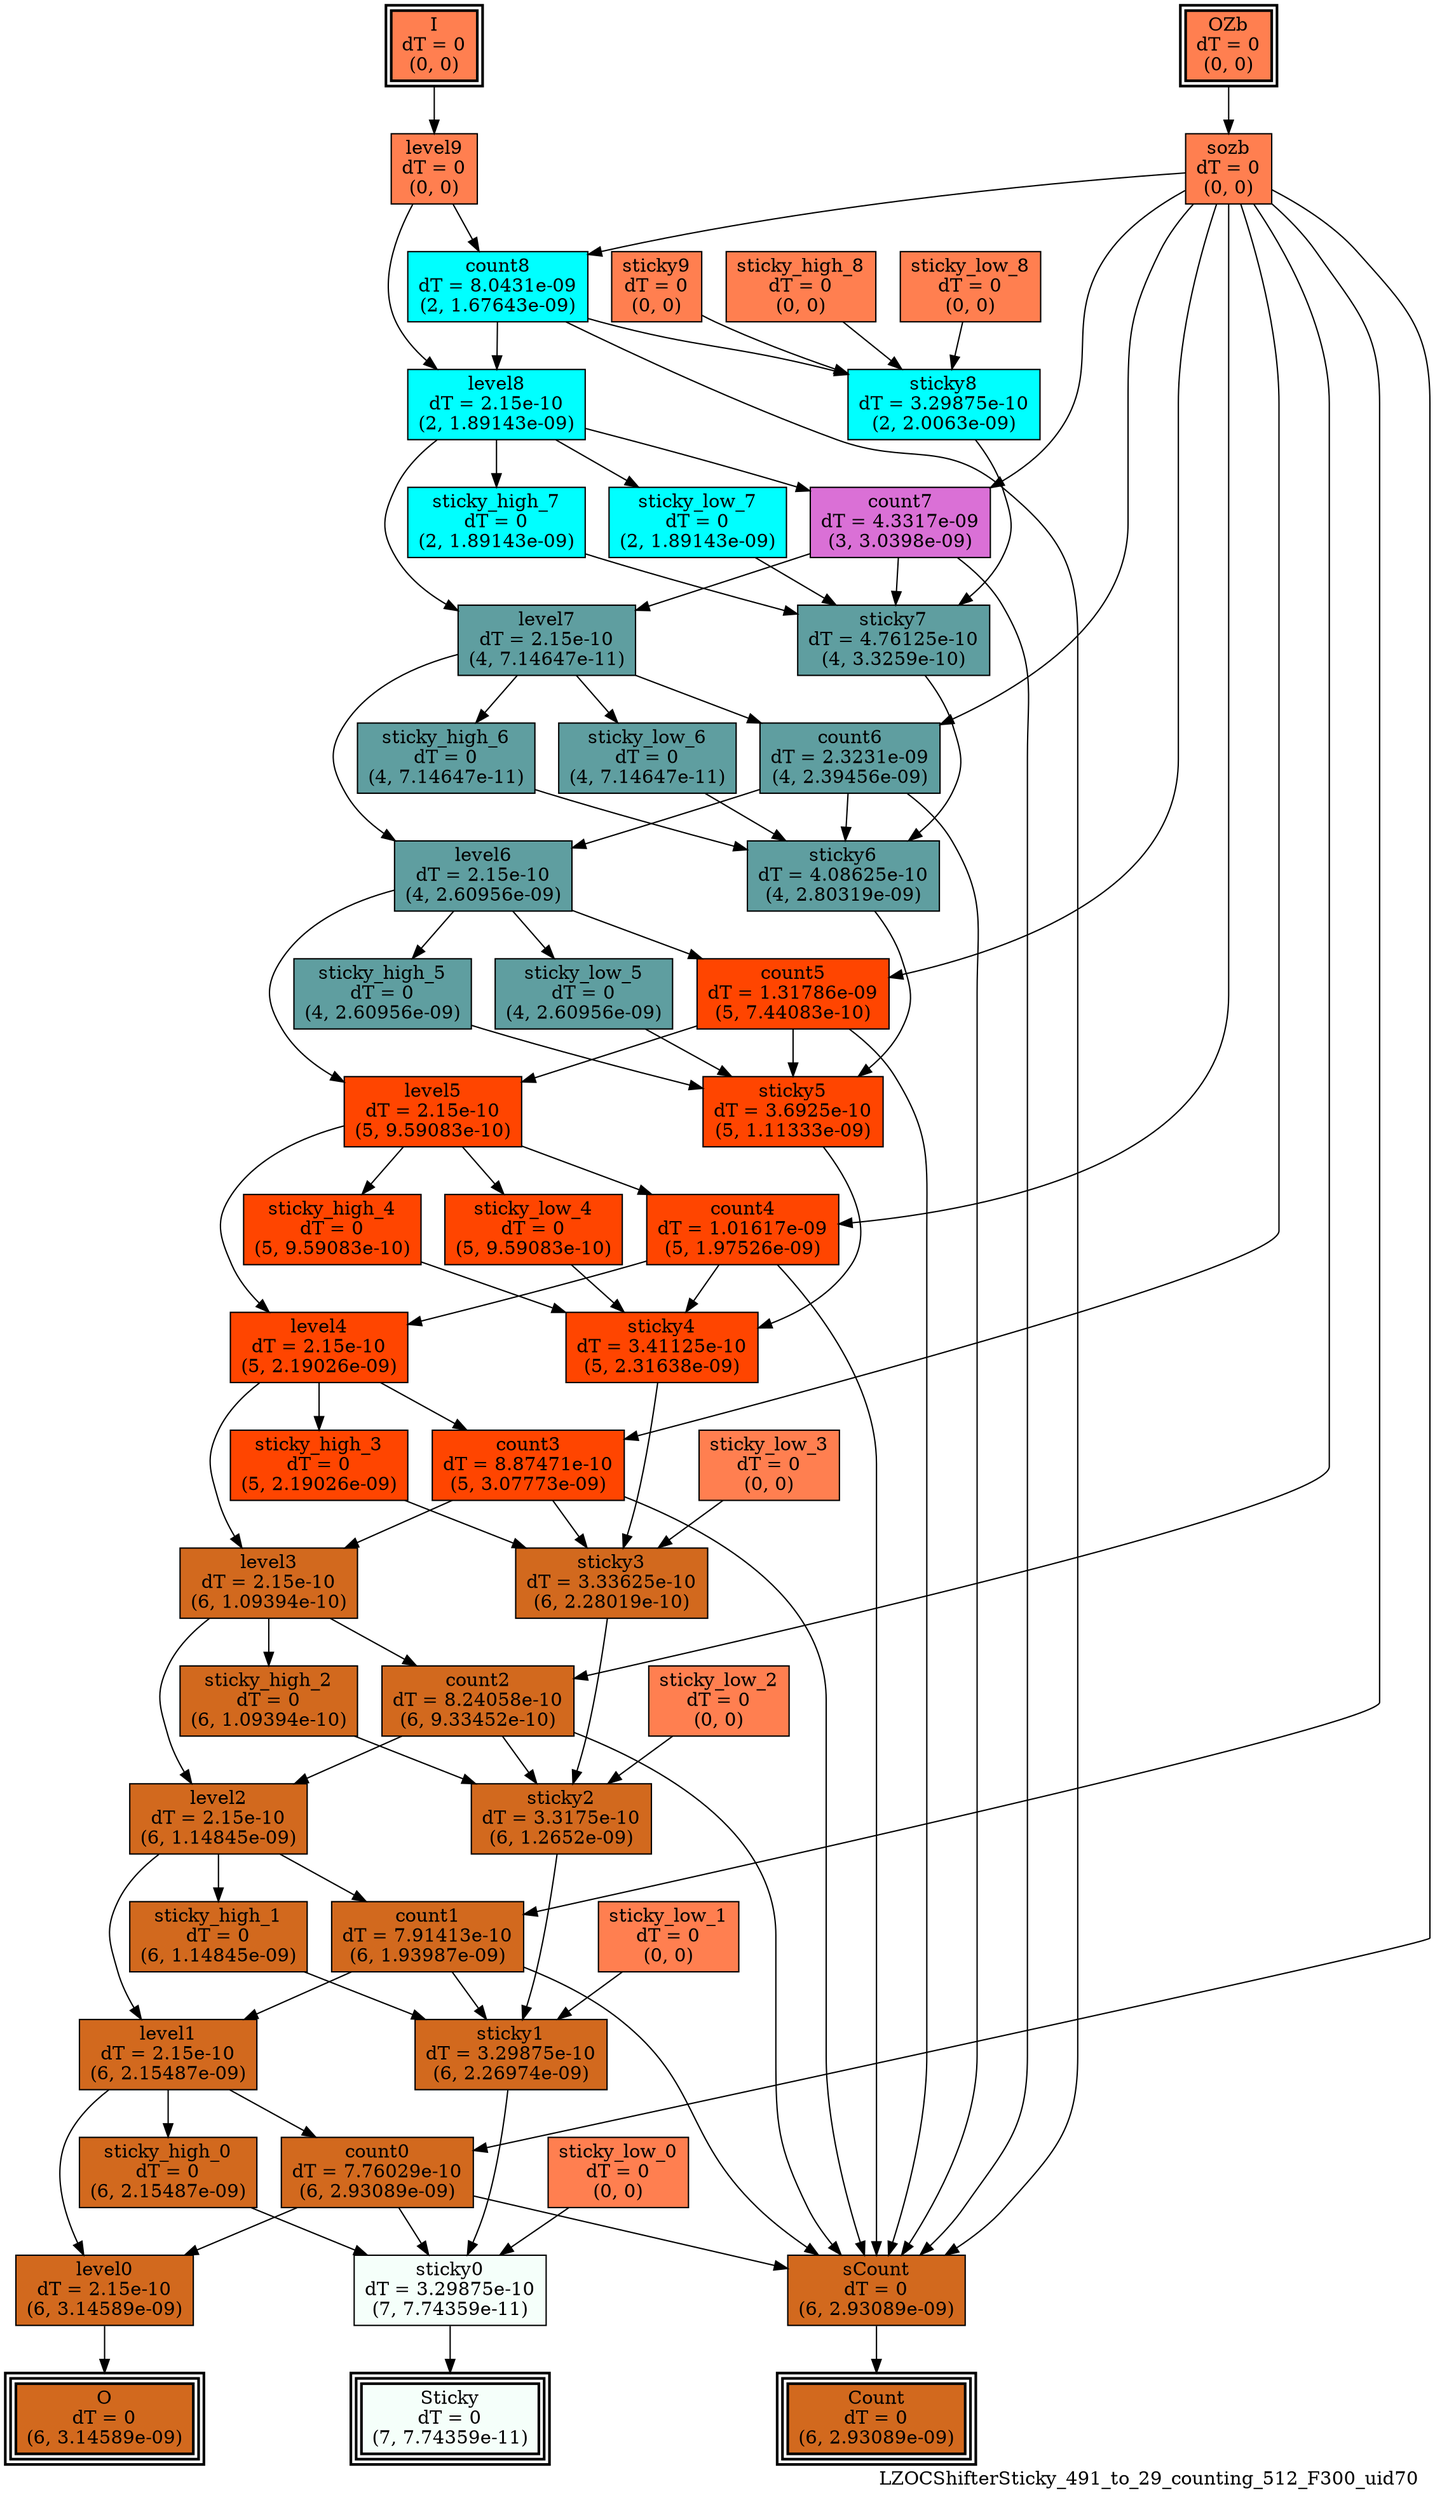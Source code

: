 digraph LZOCShifterSticky_491_to_29_counting_512_F300_uid70
{
	//graph drawing options
	label=LZOCShifterSticky_491_to_29_counting_512_F300_uid70;
	labelloc=bottom;
	labeljust=right;
	ratio=auto;
	nodesep=0.25;
	ranksep=0.5;

	//input/output signals of operator LZOCShifterSticky_491_to_29_counting_512_F300_uid70
	I__LZOCShifterSticky_491_to_29_counting_512_F300_uid70 [ label="I\ndT = 0\n(0, 0)", shape=box, color=black, style="bold, filled", fillcolor=coral, peripheries=2 ];
	OZb__LZOCShifterSticky_491_to_29_counting_512_F300_uid70 [ label="OZb\ndT = 0\n(0, 0)", shape=box, color=black, style="bold, filled", fillcolor=coral, peripheries=2 ];
	Count__LZOCShifterSticky_491_to_29_counting_512_F300_uid70 [ label="Count\ndT = 0\n(6, 2.93089e-09)", shape=box, color=black, style="bold, filled", fillcolor=chocolate, peripheries=3 ];
	O__LZOCShifterSticky_491_to_29_counting_512_F300_uid70 [ label="O\ndT = 0\n(6, 3.14589e-09)", shape=box, color=black, style="bold, filled", fillcolor=chocolate, peripheries=3 ];
	Sticky__LZOCShifterSticky_491_to_29_counting_512_F300_uid70 [ label="Sticky\ndT = 0\n(7, 7.74359e-11)", shape=box, color=black, style="bold, filled", fillcolor=mintcream, peripheries=3 ];
	{rank=same I__LZOCShifterSticky_491_to_29_counting_512_F300_uid70, OZb__LZOCShifterSticky_491_to_29_counting_512_F300_uid70};
	{rank=same Count__LZOCShifterSticky_491_to_29_counting_512_F300_uid70, O__LZOCShifterSticky_491_to_29_counting_512_F300_uid70, Sticky__LZOCShifterSticky_491_to_29_counting_512_F300_uid70};
	//internal signals of operator LZOCShifterSticky_491_to_29_counting_512_F300_uid70
	level9__LZOCShifterSticky_491_to_29_counting_512_F300_uid70 [ label="level9\ndT = 0\n(0, 0)", shape=box, color=black, style=filled, fillcolor=coral, peripheries=1 ];
	sozb__LZOCShifterSticky_491_to_29_counting_512_F300_uid70 [ label="sozb\ndT = 0\n(0, 0)", shape=box, color=black, style=filled, fillcolor=coral, peripheries=1 ];
	sticky9__LZOCShifterSticky_491_to_29_counting_512_F300_uid70 [ label="sticky9\ndT = 0\n(0, 0)", shape=box, color=black, style=filled, fillcolor=coral, peripheries=1 ];
	count8__LZOCShifterSticky_491_to_29_counting_512_F300_uid70 [ label="count8\ndT = 8.0431e-09\n(2, 1.67643e-09)", shape=box, color=black, style=filled, fillcolor=cyan, peripheries=1 ];
	level8__LZOCShifterSticky_491_to_29_counting_512_F300_uid70 [ label="level8\ndT = 2.15e-10\n(2, 1.89143e-09)", shape=box, color=black, style=filled, fillcolor=cyan, peripheries=1 ];
	sticky_high_8__LZOCShifterSticky_491_to_29_counting_512_F300_uid70 [ label="sticky_high_8\ndT = 0\n(0, 0)", shape=box, color=black, style=filled, fillcolor=coral, peripheries=1 ];
	sticky_low_8__LZOCShifterSticky_491_to_29_counting_512_F300_uid70 [ label="sticky_low_8\ndT = 0\n(0, 0)", shape=box, color=black, style=filled, fillcolor=coral, peripheries=1 ];
	sticky8__LZOCShifterSticky_491_to_29_counting_512_F300_uid70 [ label="sticky8\ndT = 3.29875e-10\n(2, 2.0063e-09)", shape=box, color=black, style=filled, fillcolor=cyan, peripheries=1 ];
	count7__LZOCShifterSticky_491_to_29_counting_512_F300_uid70 [ label="count7\ndT = 4.3317e-09\n(3, 3.0398e-09)", shape=box, color=black, style=filled, fillcolor=orchid, peripheries=1 ];
	level7__LZOCShifterSticky_491_to_29_counting_512_F300_uid70 [ label="level7\ndT = 2.15e-10\n(4, 7.14647e-11)", shape=box, color=black, style=filled, fillcolor=cadetblue, peripheries=1 ];
	sticky_high_7__LZOCShifterSticky_491_to_29_counting_512_F300_uid70 [ label="sticky_high_7\ndT = 0\n(2, 1.89143e-09)", shape=box, color=black, style=filled, fillcolor=cyan, peripheries=1 ];
	sticky_low_7__LZOCShifterSticky_491_to_29_counting_512_F300_uid70 [ label="sticky_low_7\ndT = 0\n(2, 1.89143e-09)", shape=box, color=black, style=filled, fillcolor=cyan, peripheries=1 ];
	sticky7__LZOCShifterSticky_491_to_29_counting_512_F300_uid70 [ label="sticky7\ndT = 4.76125e-10\n(4, 3.3259e-10)", shape=box, color=black, style=filled, fillcolor=cadetblue, peripheries=1 ];
	count6__LZOCShifterSticky_491_to_29_counting_512_F300_uid70 [ label="count6\ndT = 2.3231e-09\n(4, 2.39456e-09)", shape=box, color=black, style=filled, fillcolor=cadetblue, peripheries=1 ];
	level6__LZOCShifterSticky_491_to_29_counting_512_F300_uid70 [ label="level6\ndT = 2.15e-10\n(4, 2.60956e-09)", shape=box, color=black, style=filled, fillcolor=cadetblue, peripheries=1 ];
	sticky_high_6__LZOCShifterSticky_491_to_29_counting_512_F300_uid70 [ label="sticky_high_6\ndT = 0\n(4, 7.14647e-11)", shape=box, color=black, style=filled, fillcolor=cadetblue, peripheries=1 ];
	sticky_low_6__LZOCShifterSticky_491_to_29_counting_512_F300_uid70 [ label="sticky_low_6\ndT = 0\n(4, 7.14647e-11)", shape=box, color=black, style=filled, fillcolor=cadetblue, peripheries=1 ];
	sticky6__LZOCShifterSticky_491_to_29_counting_512_F300_uid70 [ label="sticky6\ndT = 4.08625e-10\n(4, 2.80319e-09)", shape=box, color=black, style=filled, fillcolor=cadetblue, peripheries=1 ];
	count5__LZOCShifterSticky_491_to_29_counting_512_F300_uid70 [ label="count5\ndT = 1.31786e-09\n(5, 7.44083e-10)", shape=box, color=black, style=filled, fillcolor=orangered, peripheries=1 ];
	level5__LZOCShifterSticky_491_to_29_counting_512_F300_uid70 [ label="level5\ndT = 2.15e-10\n(5, 9.59083e-10)", shape=box, color=black, style=filled, fillcolor=orangered, peripheries=1 ];
	sticky_high_5__LZOCShifterSticky_491_to_29_counting_512_F300_uid70 [ label="sticky_high_5\ndT = 0\n(4, 2.60956e-09)", shape=box, color=black, style=filled, fillcolor=cadetblue, peripheries=1 ];
	sticky_low_5__LZOCShifterSticky_491_to_29_counting_512_F300_uid70 [ label="sticky_low_5\ndT = 0\n(4, 2.60956e-09)", shape=box, color=black, style=filled, fillcolor=cadetblue, peripheries=1 ];
	sticky5__LZOCShifterSticky_491_to_29_counting_512_F300_uid70 [ label="sticky5\ndT = 3.6925e-10\n(5, 1.11333e-09)", shape=box, color=black, style=filled, fillcolor=orangered, peripheries=1 ];
	count4__LZOCShifterSticky_491_to_29_counting_512_F300_uid70 [ label="count4\ndT = 1.01617e-09\n(5, 1.97526e-09)", shape=box, color=black, style=filled, fillcolor=orangered, peripheries=1 ];
	level4__LZOCShifterSticky_491_to_29_counting_512_F300_uid70 [ label="level4\ndT = 2.15e-10\n(5, 2.19026e-09)", shape=box, color=black, style=filled, fillcolor=orangered, peripheries=1 ];
	sticky_high_4__LZOCShifterSticky_491_to_29_counting_512_F300_uid70 [ label="sticky_high_4\ndT = 0\n(5, 9.59083e-10)", shape=box, color=black, style=filled, fillcolor=orangered, peripheries=1 ];
	sticky_low_4__LZOCShifterSticky_491_to_29_counting_512_F300_uid70 [ label="sticky_low_4\ndT = 0\n(5, 9.59083e-10)", shape=box, color=black, style=filled, fillcolor=orangered, peripheries=1 ];
	sticky4__LZOCShifterSticky_491_to_29_counting_512_F300_uid70 [ label="sticky4\ndT = 3.41125e-10\n(5, 2.31638e-09)", shape=box, color=black, style=filled, fillcolor=orangered, peripheries=1 ];
	count3__LZOCShifterSticky_491_to_29_counting_512_F300_uid70 [ label="count3\ndT = 8.87471e-10\n(5, 3.07773e-09)", shape=box, color=black, style=filled, fillcolor=orangered, peripheries=1 ];
	level3__LZOCShifterSticky_491_to_29_counting_512_F300_uid70 [ label="level3\ndT = 2.15e-10\n(6, 1.09394e-10)", shape=box, color=black, style=filled, fillcolor=chocolate, peripheries=1 ];
	sticky_high_3__LZOCShifterSticky_491_to_29_counting_512_F300_uid70 [ label="sticky_high_3\ndT = 0\n(5, 2.19026e-09)", shape=box, color=black, style=filled, fillcolor=orangered, peripheries=1 ];
	sticky_low_3__LZOCShifterSticky_491_to_29_counting_512_F300_uid70 [ label="sticky_low_3\ndT = 0\n(0, 0)", shape=box, color=black, style=filled, fillcolor=coral, peripheries=1 ];
	sticky3__LZOCShifterSticky_491_to_29_counting_512_F300_uid70 [ label="sticky3\ndT = 3.33625e-10\n(6, 2.28019e-10)", shape=box, color=black, style=filled, fillcolor=chocolate, peripheries=1 ];
	count2__LZOCShifterSticky_491_to_29_counting_512_F300_uid70 [ label="count2\ndT = 8.24058e-10\n(6, 9.33452e-10)", shape=box, color=black, style=filled, fillcolor=chocolate, peripheries=1 ];
	level2__LZOCShifterSticky_491_to_29_counting_512_F300_uid70 [ label="level2\ndT = 2.15e-10\n(6, 1.14845e-09)", shape=box, color=black, style=filled, fillcolor=chocolate, peripheries=1 ];
	sticky_high_2__LZOCShifterSticky_491_to_29_counting_512_F300_uid70 [ label="sticky_high_2\ndT = 0\n(6, 1.09394e-10)", shape=box, color=black, style=filled, fillcolor=chocolate, peripheries=1 ];
	sticky_low_2__LZOCShifterSticky_491_to_29_counting_512_F300_uid70 [ label="sticky_low_2\ndT = 0\n(0, 0)", shape=box, color=black, style=filled, fillcolor=coral, peripheries=1 ];
	sticky2__LZOCShifterSticky_491_to_29_counting_512_F300_uid70 [ label="sticky2\ndT = 3.3175e-10\n(6, 1.2652e-09)", shape=box, color=black, style=filled, fillcolor=chocolate, peripheries=1 ];
	count1__LZOCShifterSticky_491_to_29_counting_512_F300_uid70 [ label="count1\ndT = 7.91413e-10\n(6, 1.93987e-09)", shape=box, color=black, style=filled, fillcolor=chocolate, peripheries=1 ];
	level1__LZOCShifterSticky_491_to_29_counting_512_F300_uid70 [ label="level1\ndT = 2.15e-10\n(6, 2.15487e-09)", shape=box, color=black, style=filled, fillcolor=chocolate, peripheries=1 ];
	sticky_high_1__LZOCShifterSticky_491_to_29_counting_512_F300_uid70 [ label="sticky_high_1\ndT = 0\n(6, 1.14845e-09)", shape=box, color=black, style=filled, fillcolor=chocolate, peripheries=1 ];
	sticky_low_1__LZOCShifterSticky_491_to_29_counting_512_F300_uid70 [ label="sticky_low_1\ndT = 0\n(0, 0)", shape=box, color=black, style=filled, fillcolor=coral, peripheries=1 ];
	sticky1__LZOCShifterSticky_491_to_29_counting_512_F300_uid70 [ label="sticky1\ndT = 3.29875e-10\n(6, 2.26974e-09)", shape=box, color=black, style=filled, fillcolor=chocolate, peripheries=1 ];
	count0__LZOCShifterSticky_491_to_29_counting_512_F300_uid70 [ label="count0\ndT = 7.76029e-10\n(6, 2.93089e-09)", shape=box, color=black, style=filled, fillcolor=chocolate, peripheries=1 ];
	level0__LZOCShifterSticky_491_to_29_counting_512_F300_uid70 [ label="level0\ndT = 2.15e-10\n(6, 3.14589e-09)", shape=box, color=black, style=filled, fillcolor=chocolate, peripheries=1 ];
	sticky_high_0__LZOCShifterSticky_491_to_29_counting_512_F300_uid70 [ label="sticky_high_0\ndT = 0\n(6, 2.15487e-09)", shape=box, color=black, style=filled, fillcolor=chocolate, peripheries=1 ];
	sticky_low_0__LZOCShifterSticky_491_to_29_counting_512_F300_uid70 [ label="sticky_low_0\ndT = 0\n(0, 0)", shape=box, color=black, style=filled, fillcolor=coral, peripheries=1 ];
	sticky0__LZOCShifterSticky_491_to_29_counting_512_F300_uid70 [ label="sticky0\ndT = 3.29875e-10\n(7, 7.74359e-11)", shape=box, color=black, style=filled, fillcolor=mintcream, peripheries=1 ];
	sCount__LZOCShifterSticky_491_to_29_counting_512_F300_uid70 [ label="sCount\ndT = 0\n(6, 2.93089e-09)", shape=box, color=black, style=filled, fillcolor=chocolate, peripheries=1 ];

	//subcomponents of operator LZOCShifterSticky_491_to_29_counting_512_F300_uid70

	//input and internal signal connections of operator LZOCShifterSticky_491_to_29_counting_512_F300_uid70
	I__LZOCShifterSticky_491_to_29_counting_512_F300_uid70 -> level9__LZOCShifterSticky_491_to_29_counting_512_F300_uid70 [ arrowhead=normal, arrowsize=1.0, arrowtail=normal, color=black, dir=forward  ];
	OZb__LZOCShifterSticky_491_to_29_counting_512_F300_uid70 -> sozb__LZOCShifterSticky_491_to_29_counting_512_F300_uid70 [ arrowhead=normal, arrowsize=1.0, arrowtail=normal, color=black, dir=forward  ];
	level9__LZOCShifterSticky_491_to_29_counting_512_F300_uid70 -> count8__LZOCShifterSticky_491_to_29_counting_512_F300_uid70 [ arrowhead=normal, arrowsize=1.0, arrowtail=normal, color=black, dir=forward  ];
	level9__LZOCShifterSticky_491_to_29_counting_512_F300_uid70 -> level8__LZOCShifterSticky_491_to_29_counting_512_F300_uid70 [ arrowhead=normal, arrowsize=1.0, arrowtail=normal, color=black, dir=forward  ];
	sozb__LZOCShifterSticky_491_to_29_counting_512_F300_uid70 -> count8__LZOCShifterSticky_491_to_29_counting_512_F300_uid70 [ arrowhead=normal, arrowsize=1.0, arrowtail=normal, color=black, dir=forward  ];
	sozb__LZOCShifterSticky_491_to_29_counting_512_F300_uid70 -> count7__LZOCShifterSticky_491_to_29_counting_512_F300_uid70 [ arrowhead=normal, arrowsize=1.0, arrowtail=normal, color=black, dir=forward  ];
	sozb__LZOCShifterSticky_491_to_29_counting_512_F300_uid70 -> count6__LZOCShifterSticky_491_to_29_counting_512_F300_uid70 [ arrowhead=normal, arrowsize=1.0, arrowtail=normal, color=black, dir=forward  ];
	sozb__LZOCShifterSticky_491_to_29_counting_512_F300_uid70 -> count5__LZOCShifterSticky_491_to_29_counting_512_F300_uid70 [ arrowhead=normal, arrowsize=1.0, arrowtail=normal, color=black, dir=forward  ];
	sozb__LZOCShifterSticky_491_to_29_counting_512_F300_uid70 -> count4__LZOCShifterSticky_491_to_29_counting_512_F300_uid70 [ arrowhead=normal, arrowsize=1.0, arrowtail=normal, color=black, dir=forward  ];
	sozb__LZOCShifterSticky_491_to_29_counting_512_F300_uid70 -> count3__LZOCShifterSticky_491_to_29_counting_512_F300_uid70 [ arrowhead=normal, arrowsize=1.0, arrowtail=normal, color=black, dir=forward  ];
	sozb__LZOCShifterSticky_491_to_29_counting_512_F300_uid70 -> count2__LZOCShifterSticky_491_to_29_counting_512_F300_uid70 [ arrowhead=normal, arrowsize=1.0, arrowtail=normal, color=black, dir=forward  ];
	sozb__LZOCShifterSticky_491_to_29_counting_512_F300_uid70 -> count1__LZOCShifterSticky_491_to_29_counting_512_F300_uid70 [ arrowhead=normal, arrowsize=1.0, arrowtail=normal, color=black, dir=forward  ];
	sozb__LZOCShifterSticky_491_to_29_counting_512_F300_uid70 -> count0__LZOCShifterSticky_491_to_29_counting_512_F300_uid70 [ arrowhead=normal, arrowsize=1.0, arrowtail=normal, color=black, dir=forward  ];
	sticky9__LZOCShifterSticky_491_to_29_counting_512_F300_uid70 -> sticky8__LZOCShifterSticky_491_to_29_counting_512_F300_uid70 [ arrowhead=normal, arrowsize=1.0, arrowtail=normal, color=black, dir=forward  ];
	count8__LZOCShifterSticky_491_to_29_counting_512_F300_uid70 -> level8__LZOCShifterSticky_491_to_29_counting_512_F300_uid70 [ arrowhead=normal, arrowsize=1.0, arrowtail=normal, color=black, dir=forward  ];
	count8__LZOCShifterSticky_491_to_29_counting_512_F300_uid70 -> sticky8__LZOCShifterSticky_491_to_29_counting_512_F300_uid70 [ arrowhead=normal, arrowsize=1.0, arrowtail=normal, color=black, dir=forward  ];
	count8__LZOCShifterSticky_491_to_29_counting_512_F300_uid70 -> sCount__LZOCShifterSticky_491_to_29_counting_512_F300_uid70 [ arrowhead=normal, arrowsize=1.0, arrowtail=normal, color=black, dir=forward  ];
	level8__LZOCShifterSticky_491_to_29_counting_512_F300_uid70 -> count7__LZOCShifterSticky_491_to_29_counting_512_F300_uid70 [ arrowhead=normal, arrowsize=1.0, arrowtail=normal, color=black, dir=forward  ];
	level8__LZOCShifterSticky_491_to_29_counting_512_F300_uid70 -> level7__LZOCShifterSticky_491_to_29_counting_512_F300_uid70 [ arrowhead=normal, arrowsize=1.0, arrowtail=normal, color=black, dir=forward  ];
	level8__LZOCShifterSticky_491_to_29_counting_512_F300_uid70 -> sticky_high_7__LZOCShifterSticky_491_to_29_counting_512_F300_uid70 [ arrowhead=normal, arrowsize=1.0, arrowtail=normal, color=black, dir=forward  ];
	level8__LZOCShifterSticky_491_to_29_counting_512_F300_uid70 -> sticky_low_7__LZOCShifterSticky_491_to_29_counting_512_F300_uid70 [ arrowhead=normal, arrowsize=1.0, arrowtail=normal, color=black, dir=forward  ];
	sticky_high_8__LZOCShifterSticky_491_to_29_counting_512_F300_uid70 -> sticky8__LZOCShifterSticky_491_to_29_counting_512_F300_uid70 [ arrowhead=normal, arrowsize=1.0, arrowtail=normal, color=black, dir=forward  ];
	sticky_low_8__LZOCShifterSticky_491_to_29_counting_512_F300_uid70 -> sticky8__LZOCShifterSticky_491_to_29_counting_512_F300_uid70 [ arrowhead=normal, arrowsize=1.0, arrowtail=normal, color=black, dir=forward  ];
	sticky8__LZOCShifterSticky_491_to_29_counting_512_F300_uid70 -> sticky7__LZOCShifterSticky_491_to_29_counting_512_F300_uid70 [ arrowhead=normal, arrowsize=1.0, arrowtail=normal, color=black, dir=forward  ];
	count7__LZOCShifterSticky_491_to_29_counting_512_F300_uid70 -> level7__LZOCShifterSticky_491_to_29_counting_512_F300_uid70 [ arrowhead=normal, arrowsize=1.0, arrowtail=normal, color=black, dir=forward  ];
	count7__LZOCShifterSticky_491_to_29_counting_512_F300_uid70 -> sticky7__LZOCShifterSticky_491_to_29_counting_512_F300_uid70 [ arrowhead=normal, arrowsize=1.0, arrowtail=normal, color=black, dir=forward  ];
	count7__LZOCShifterSticky_491_to_29_counting_512_F300_uid70 -> sCount__LZOCShifterSticky_491_to_29_counting_512_F300_uid70 [ arrowhead=normal, arrowsize=1.0, arrowtail=normal, color=black, dir=forward  ];
	level7__LZOCShifterSticky_491_to_29_counting_512_F300_uid70 -> count6__LZOCShifterSticky_491_to_29_counting_512_F300_uid70 [ arrowhead=normal, arrowsize=1.0, arrowtail=normal, color=black, dir=forward  ];
	level7__LZOCShifterSticky_491_to_29_counting_512_F300_uid70 -> level6__LZOCShifterSticky_491_to_29_counting_512_F300_uid70 [ arrowhead=normal, arrowsize=1.0, arrowtail=normal, color=black, dir=forward  ];
	level7__LZOCShifterSticky_491_to_29_counting_512_F300_uid70 -> sticky_high_6__LZOCShifterSticky_491_to_29_counting_512_F300_uid70 [ arrowhead=normal, arrowsize=1.0, arrowtail=normal, color=black, dir=forward  ];
	level7__LZOCShifterSticky_491_to_29_counting_512_F300_uid70 -> sticky_low_6__LZOCShifterSticky_491_to_29_counting_512_F300_uid70 [ arrowhead=normal, arrowsize=1.0, arrowtail=normal, color=black, dir=forward  ];
	sticky_high_7__LZOCShifterSticky_491_to_29_counting_512_F300_uid70 -> sticky7__LZOCShifterSticky_491_to_29_counting_512_F300_uid70 [ arrowhead=normal, arrowsize=1.0, arrowtail=normal, color=black, dir=forward  ];
	sticky_low_7__LZOCShifterSticky_491_to_29_counting_512_F300_uid70 -> sticky7__LZOCShifterSticky_491_to_29_counting_512_F300_uid70 [ arrowhead=normal, arrowsize=1.0, arrowtail=normal, color=black, dir=forward  ];
	sticky7__LZOCShifterSticky_491_to_29_counting_512_F300_uid70 -> sticky6__LZOCShifterSticky_491_to_29_counting_512_F300_uid70 [ arrowhead=normal, arrowsize=1.0, arrowtail=normal, color=black, dir=forward  ];
	count6__LZOCShifterSticky_491_to_29_counting_512_F300_uid70 -> level6__LZOCShifterSticky_491_to_29_counting_512_F300_uid70 [ arrowhead=normal, arrowsize=1.0, arrowtail=normal, color=black, dir=forward  ];
	count6__LZOCShifterSticky_491_to_29_counting_512_F300_uid70 -> sticky6__LZOCShifterSticky_491_to_29_counting_512_F300_uid70 [ arrowhead=normal, arrowsize=1.0, arrowtail=normal, color=black, dir=forward  ];
	count6__LZOCShifterSticky_491_to_29_counting_512_F300_uid70 -> sCount__LZOCShifterSticky_491_to_29_counting_512_F300_uid70 [ arrowhead=normal, arrowsize=1.0, arrowtail=normal, color=black, dir=forward  ];
	level6__LZOCShifterSticky_491_to_29_counting_512_F300_uid70 -> count5__LZOCShifterSticky_491_to_29_counting_512_F300_uid70 [ arrowhead=normal, arrowsize=1.0, arrowtail=normal, color=black, dir=forward  ];
	level6__LZOCShifterSticky_491_to_29_counting_512_F300_uid70 -> level5__LZOCShifterSticky_491_to_29_counting_512_F300_uid70 [ arrowhead=normal, arrowsize=1.0, arrowtail=normal, color=black, dir=forward  ];
	level6__LZOCShifterSticky_491_to_29_counting_512_F300_uid70 -> sticky_high_5__LZOCShifterSticky_491_to_29_counting_512_F300_uid70 [ arrowhead=normal, arrowsize=1.0, arrowtail=normal, color=black, dir=forward  ];
	level6__LZOCShifterSticky_491_to_29_counting_512_F300_uid70 -> sticky_low_5__LZOCShifterSticky_491_to_29_counting_512_F300_uid70 [ arrowhead=normal, arrowsize=1.0, arrowtail=normal, color=black, dir=forward  ];
	sticky_high_6__LZOCShifterSticky_491_to_29_counting_512_F300_uid70 -> sticky6__LZOCShifterSticky_491_to_29_counting_512_F300_uid70 [ arrowhead=normal, arrowsize=1.0, arrowtail=normal, color=black, dir=forward  ];
	sticky_low_6__LZOCShifterSticky_491_to_29_counting_512_F300_uid70 -> sticky6__LZOCShifterSticky_491_to_29_counting_512_F300_uid70 [ arrowhead=normal, arrowsize=1.0, arrowtail=normal, color=black, dir=forward  ];
	sticky6__LZOCShifterSticky_491_to_29_counting_512_F300_uid70 -> sticky5__LZOCShifterSticky_491_to_29_counting_512_F300_uid70 [ arrowhead=normal, arrowsize=1.0, arrowtail=normal, color=black, dir=forward  ];
	count5__LZOCShifterSticky_491_to_29_counting_512_F300_uid70 -> level5__LZOCShifterSticky_491_to_29_counting_512_F300_uid70 [ arrowhead=normal, arrowsize=1.0, arrowtail=normal, color=black, dir=forward  ];
	count5__LZOCShifterSticky_491_to_29_counting_512_F300_uid70 -> sticky5__LZOCShifterSticky_491_to_29_counting_512_F300_uid70 [ arrowhead=normal, arrowsize=1.0, arrowtail=normal, color=black, dir=forward  ];
	count5__LZOCShifterSticky_491_to_29_counting_512_F300_uid70 -> sCount__LZOCShifterSticky_491_to_29_counting_512_F300_uid70 [ arrowhead=normal, arrowsize=1.0, arrowtail=normal, color=black, dir=forward  ];
	level5__LZOCShifterSticky_491_to_29_counting_512_F300_uid70 -> count4__LZOCShifterSticky_491_to_29_counting_512_F300_uid70 [ arrowhead=normal, arrowsize=1.0, arrowtail=normal, color=black, dir=forward  ];
	level5__LZOCShifterSticky_491_to_29_counting_512_F300_uid70 -> level4__LZOCShifterSticky_491_to_29_counting_512_F300_uid70 [ arrowhead=normal, arrowsize=1.0, arrowtail=normal, color=black, dir=forward  ];
	level5__LZOCShifterSticky_491_to_29_counting_512_F300_uid70 -> sticky_high_4__LZOCShifterSticky_491_to_29_counting_512_F300_uid70 [ arrowhead=normal, arrowsize=1.0, arrowtail=normal, color=black, dir=forward  ];
	level5__LZOCShifterSticky_491_to_29_counting_512_F300_uid70 -> sticky_low_4__LZOCShifterSticky_491_to_29_counting_512_F300_uid70 [ arrowhead=normal, arrowsize=1.0, arrowtail=normal, color=black, dir=forward  ];
	sticky_high_5__LZOCShifterSticky_491_to_29_counting_512_F300_uid70 -> sticky5__LZOCShifterSticky_491_to_29_counting_512_F300_uid70 [ arrowhead=normal, arrowsize=1.0, arrowtail=normal, color=black, dir=forward  ];
	sticky_low_5__LZOCShifterSticky_491_to_29_counting_512_F300_uid70 -> sticky5__LZOCShifterSticky_491_to_29_counting_512_F300_uid70 [ arrowhead=normal, arrowsize=1.0, arrowtail=normal, color=black, dir=forward  ];
	sticky5__LZOCShifterSticky_491_to_29_counting_512_F300_uid70 -> sticky4__LZOCShifterSticky_491_to_29_counting_512_F300_uid70 [ arrowhead=normal, arrowsize=1.0, arrowtail=normal, color=black, dir=forward  ];
	count4__LZOCShifterSticky_491_to_29_counting_512_F300_uid70 -> level4__LZOCShifterSticky_491_to_29_counting_512_F300_uid70 [ arrowhead=normal, arrowsize=1.0, arrowtail=normal, color=black, dir=forward  ];
	count4__LZOCShifterSticky_491_to_29_counting_512_F300_uid70 -> sticky4__LZOCShifterSticky_491_to_29_counting_512_F300_uid70 [ arrowhead=normal, arrowsize=1.0, arrowtail=normal, color=black, dir=forward  ];
	count4__LZOCShifterSticky_491_to_29_counting_512_F300_uid70 -> sCount__LZOCShifterSticky_491_to_29_counting_512_F300_uid70 [ arrowhead=normal, arrowsize=1.0, arrowtail=normal, color=black, dir=forward  ];
	level4__LZOCShifterSticky_491_to_29_counting_512_F300_uid70 -> count3__LZOCShifterSticky_491_to_29_counting_512_F300_uid70 [ arrowhead=normal, arrowsize=1.0, arrowtail=normal, color=black, dir=forward  ];
	level4__LZOCShifterSticky_491_to_29_counting_512_F300_uid70 -> level3__LZOCShifterSticky_491_to_29_counting_512_F300_uid70 [ arrowhead=normal, arrowsize=1.0, arrowtail=normal, color=black, dir=forward  ];
	level4__LZOCShifterSticky_491_to_29_counting_512_F300_uid70 -> sticky_high_3__LZOCShifterSticky_491_to_29_counting_512_F300_uid70 [ arrowhead=normal, arrowsize=1.0, arrowtail=normal, color=black, dir=forward  ];
	sticky_high_4__LZOCShifterSticky_491_to_29_counting_512_F300_uid70 -> sticky4__LZOCShifterSticky_491_to_29_counting_512_F300_uid70 [ arrowhead=normal, arrowsize=1.0, arrowtail=normal, color=black, dir=forward  ];
	sticky_low_4__LZOCShifterSticky_491_to_29_counting_512_F300_uid70 -> sticky4__LZOCShifterSticky_491_to_29_counting_512_F300_uid70 [ arrowhead=normal, arrowsize=1.0, arrowtail=normal, color=black, dir=forward  ];
	sticky4__LZOCShifterSticky_491_to_29_counting_512_F300_uid70 -> sticky3__LZOCShifterSticky_491_to_29_counting_512_F300_uid70 [ arrowhead=normal, arrowsize=1.0, arrowtail=normal, color=black, dir=forward  ];
	count3__LZOCShifterSticky_491_to_29_counting_512_F300_uid70 -> level3__LZOCShifterSticky_491_to_29_counting_512_F300_uid70 [ arrowhead=normal, arrowsize=1.0, arrowtail=normal, color=black, dir=forward  ];
	count3__LZOCShifterSticky_491_to_29_counting_512_F300_uid70 -> sticky3__LZOCShifterSticky_491_to_29_counting_512_F300_uid70 [ arrowhead=normal, arrowsize=1.0, arrowtail=normal, color=black, dir=forward  ];
	count3__LZOCShifterSticky_491_to_29_counting_512_F300_uid70 -> sCount__LZOCShifterSticky_491_to_29_counting_512_F300_uid70 [ arrowhead=normal, arrowsize=1.0, arrowtail=normal, color=black, dir=forward  ];
	level3__LZOCShifterSticky_491_to_29_counting_512_F300_uid70 -> count2__LZOCShifterSticky_491_to_29_counting_512_F300_uid70 [ arrowhead=normal, arrowsize=1.0, arrowtail=normal, color=black, dir=forward  ];
	level3__LZOCShifterSticky_491_to_29_counting_512_F300_uid70 -> level2__LZOCShifterSticky_491_to_29_counting_512_F300_uid70 [ arrowhead=normal, arrowsize=1.0, arrowtail=normal, color=black, dir=forward  ];
	level3__LZOCShifterSticky_491_to_29_counting_512_F300_uid70 -> sticky_high_2__LZOCShifterSticky_491_to_29_counting_512_F300_uid70 [ arrowhead=normal, arrowsize=1.0, arrowtail=normal, color=black, dir=forward  ];
	sticky_high_3__LZOCShifterSticky_491_to_29_counting_512_F300_uid70 -> sticky3__LZOCShifterSticky_491_to_29_counting_512_F300_uid70 [ arrowhead=normal, arrowsize=1.0, arrowtail=normal, color=black, dir=forward  ];
	sticky_low_3__LZOCShifterSticky_491_to_29_counting_512_F300_uid70 -> sticky3__LZOCShifterSticky_491_to_29_counting_512_F300_uid70 [ arrowhead=normal, arrowsize=1.0, arrowtail=normal, color=black, dir=forward  ];
	sticky3__LZOCShifterSticky_491_to_29_counting_512_F300_uid70 -> sticky2__LZOCShifterSticky_491_to_29_counting_512_F300_uid70 [ arrowhead=normal, arrowsize=1.0, arrowtail=normal, color=black, dir=forward  ];
	count2__LZOCShifterSticky_491_to_29_counting_512_F300_uid70 -> level2__LZOCShifterSticky_491_to_29_counting_512_F300_uid70 [ arrowhead=normal, arrowsize=1.0, arrowtail=normal, color=black, dir=forward  ];
	count2__LZOCShifterSticky_491_to_29_counting_512_F300_uid70 -> sticky2__LZOCShifterSticky_491_to_29_counting_512_F300_uid70 [ arrowhead=normal, arrowsize=1.0, arrowtail=normal, color=black, dir=forward  ];
	count2__LZOCShifterSticky_491_to_29_counting_512_F300_uid70 -> sCount__LZOCShifterSticky_491_to_29_counting_512_F300_uid70 [ arrowhead=normal, arrowsize=1.0, arrowtail=normal, color=black, dir=forward  ];
	level2__LZOCShifterSticky_491_to_29_counting_512_F300_uid70 -> count1__LZOCShifterSticky_491_to_29_counting_512_F300_uid70 [ arrowhead=normal, arrowsize=1.0, arrowtail=normal, color=black, dir=forward  ];
	level2__LZOCShifterSticky_491_to_29_counting_512_F300_uid70 -> level1__LZOCShifterSticky_491_to_29_counting_512_F300_uid70 [ arrowhead=normal, arrowsize=1.0, arrowtail=normal, color=black, dir=forward  ];
	level2__LZOCShifterSticky_491_to_29_counting_512_F300_uid70 -> sticky_high_1__LZOCShifterSticky_491_to_29_counting_512_F300_uid70 [ arrowhead=normal, arrowsize=1.0, arrowtail=normal, color=black, dir=forward  ];
	sticky_high_2__LZOCShifterSticky_491_to_29_counting_512_F300_uid70 -> sticky2__LZOCShifterSticky_491_to_29_counting_512_F300_uid70 [ arrowhead=normal, arrowsize=1.0, arrowtail=normal, color=black, dir=forward  ];
	sticky_low_2__LZOCShifterSticky_491_to_29_counting_512_F300_uid70 -> sticky2__LZOCShifterSticky_491_to_29_counting_512_F300_uid70 [ arrowhead=normal, arrowsize=1.0, arrowtail=normal, color=black, dir=forward  ];
	sticky2__LZOCShifterSticky_491_to_29_counting_512_F300_uid70 -> sticky1__LZOCShifterSticky_491_to_29_counting_512_F300_uid70 [ arrowhead=normal, arrowsize=1.0, arrowtail=normal, color=black, dir=forward  ];
	count1__LZOCShifterSticky_491_to_29_counting_512_F300_uid70 -> level1__LZOCShifterSticky_491_to_29_counting_512_F300_uid70 [ arrowhead=normal, arrowsize=1.0, arrowtail=normal, color=black, dir=forward  ];
	count1__LZOCShifterSticky_491_to_29_counting_512_F300_uid70 -> sticky1__LZOCShifterSticky_491_to_29_counting_512_F300_uid70 [ arrowhead=normal, arrowsize=1.0, arrowtail=normal, color=black, dir=forward  ];
	count1__LZOCShifterSticky_491_to_29_counting_512_F300_uid70 -> sCount__LZOCShifterSticky_491_to_29_counting_512_F300_uid70 [ arrowhead=normal, arrowsize=1.0, arrowtail=normal, color=black, dir=forward  ];
	level1__LZOCShifterSticky_491_to_29_counting_512_F300_uid70 -> count0__LZOCShifterSticky_491_to_29_counting_512_F300_uid70 [ arrowhead=normal, arrowsize=1.0, arrowtail=normal, color=black, dir=forward  ];
	level1__LZOCShifterSticky_491_to_29_counting_512_F300_uid70 -> level0__LZOCShifterSticky_491_to_29_counting_512_F300_uid70 [ arrowhead=normal, arrowsize=1.0, arrowtail=normal, color=black, dir=forward  ];
	level1__LZOCShifterSticky_491_to_29_counting_512_F300_uid70 -> sticky_high_0__LZOCShifterSticky_491_to_29_counting_512_F300_uid70 [ arrowhead=normal, arrowsize=1.0, arrowtail=normal, color=black, dir=forward  ];
	sticky_high_1__LZOCShifterSticky_491_to_29_counting_512_F300_uid70 -> sticky1__LZOCShifterSticky_491_to_29_counting_512_F300_uid70 [ arrowhead=normal, arrowsize=1.0, arrowtail=normal, color=black, dir=forward  ];
	sticky_low_1__LZOCShifterSticky_491_to_29_counting_512_F300_uid70 -> sticky1__LZOCShifterSticky_491_to_29_counting_512_F300_uid70 [ arrowhead=normal, arrowsize=1.0, arrowtail=normal, color=black, dir=forward  ];
	sticky1__LZOCShifterSticky_491_to_29_counting_512_F300_uid70 -> sticky0__LZOCShifterSticky_491_to_29_counting_512_F300_uid70 [ arrowhead=normal, arrowsize=1.0, arrowtail=normal, color=black, dir=forward  ];
	count0__LZOCShifterSticky_491_to_29_counting_512_F300_uid70 -> level0__LZOCShifterSticky_491_to_29_counting_512_F300_uid70 [ arrowhead=normal, arrowsize=1.0, arrowtail=normal, color=black, dir=forward  ];
	count0__LZOCShifterSticky_491_to_29_counting_512_F300_uid70 -> sticky0__LZOCShifterSticky_491_to_29_counting_512_F300_uid70 [ arrowhead=normal, arrowsize=1.0, arrowtail=normal, color=black, dir=forward  ];
	count0__LZOCShifterSticky_491_to_29_counting_512_F300_uid70 -> sCount__LZOCShifterSticky_491_to_29_counting_512_F300_uid70 [ arrowhead=normal, arrowsize=1.0, arrowtail=normal, color=black, dir=forward  ];
	level0__LZOCShifterSticky_491_to_29_counting_512_F300_uid70 -> O__LZOCShifterSticky_491_to_29_counting_512_F300_uid70 [ arrowhead=normal, arrowsize=1.0, arrowtail=normal, color=black, dir=forward  ];
	sticky_high_0__LZOCShifterSticky_491_to_29_counting_512_F300_uid70 -> sticky0__LZOCShifterSticky_491_to_29_counting_512_F300_uid70 [ arrowhead=normal, arrowsize=1.0, arrowtail=normal, color=black, dir=forward  ];
	sticky_low_0__LZOCShifterSticky_491_to_29_counting_512_F300_uid70 -> sticky0__LZOCShifterSticky_491_to_29_counting_512_F300_uid70 [ arrowhead=normal, arrowsize=1.0, arrowtail=normal, color=black, dir=forward  ];
	sticky0__LZOCShifterSticky_491_to_29_counting_512_F300_uid70 -> Sticky__LZOCShifterSticky_491_to_29_counting_512_F300_uid70 [ arrowhead=normal, arrowsize=1.0, arrowtail=normal, color=black, dir=forward  ];
	sCount__LZOCShifterSticky_491_to_29_counting_512_F300_uid70 -> Count__LZOCShifterSticky_491_to_29_counting_512_F300_uid70 [ arrowhead=normal, arrowsize=1.0, arrowtail=normal, color=black, dir=forward  ];
}


